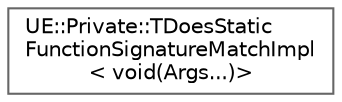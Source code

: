 digraph "Graphical Class Hierarchy"
{
 // INTERACTIVE_SVG=YES
 // LATEX_PDF_SIZE
  bgcolor="transparent";
  edge [fontname=Helvetica,fontsize=10,labelfontname=Helvetica,labelfontsize=10];
  node [fontname=Helvetica,fontsize=10,shape=box,height=0.2,width=0.4];
  rankdir="LR";
  Node0 [id="Node000000",label="UE::Private::TDoesStatic\lFunctionSignatureMatchImpl\l\< void(Args...)\>",height=0.2,width=0.4,color="grey40", fillcolor="white", style="filled",URL="$d9/d99/structUE_1_1Private_1_1TDoesStaticFunctionSignatureMatchImpl_3_01void_07Args_8_8_8_08_4.html",tooltip=" "];
}
